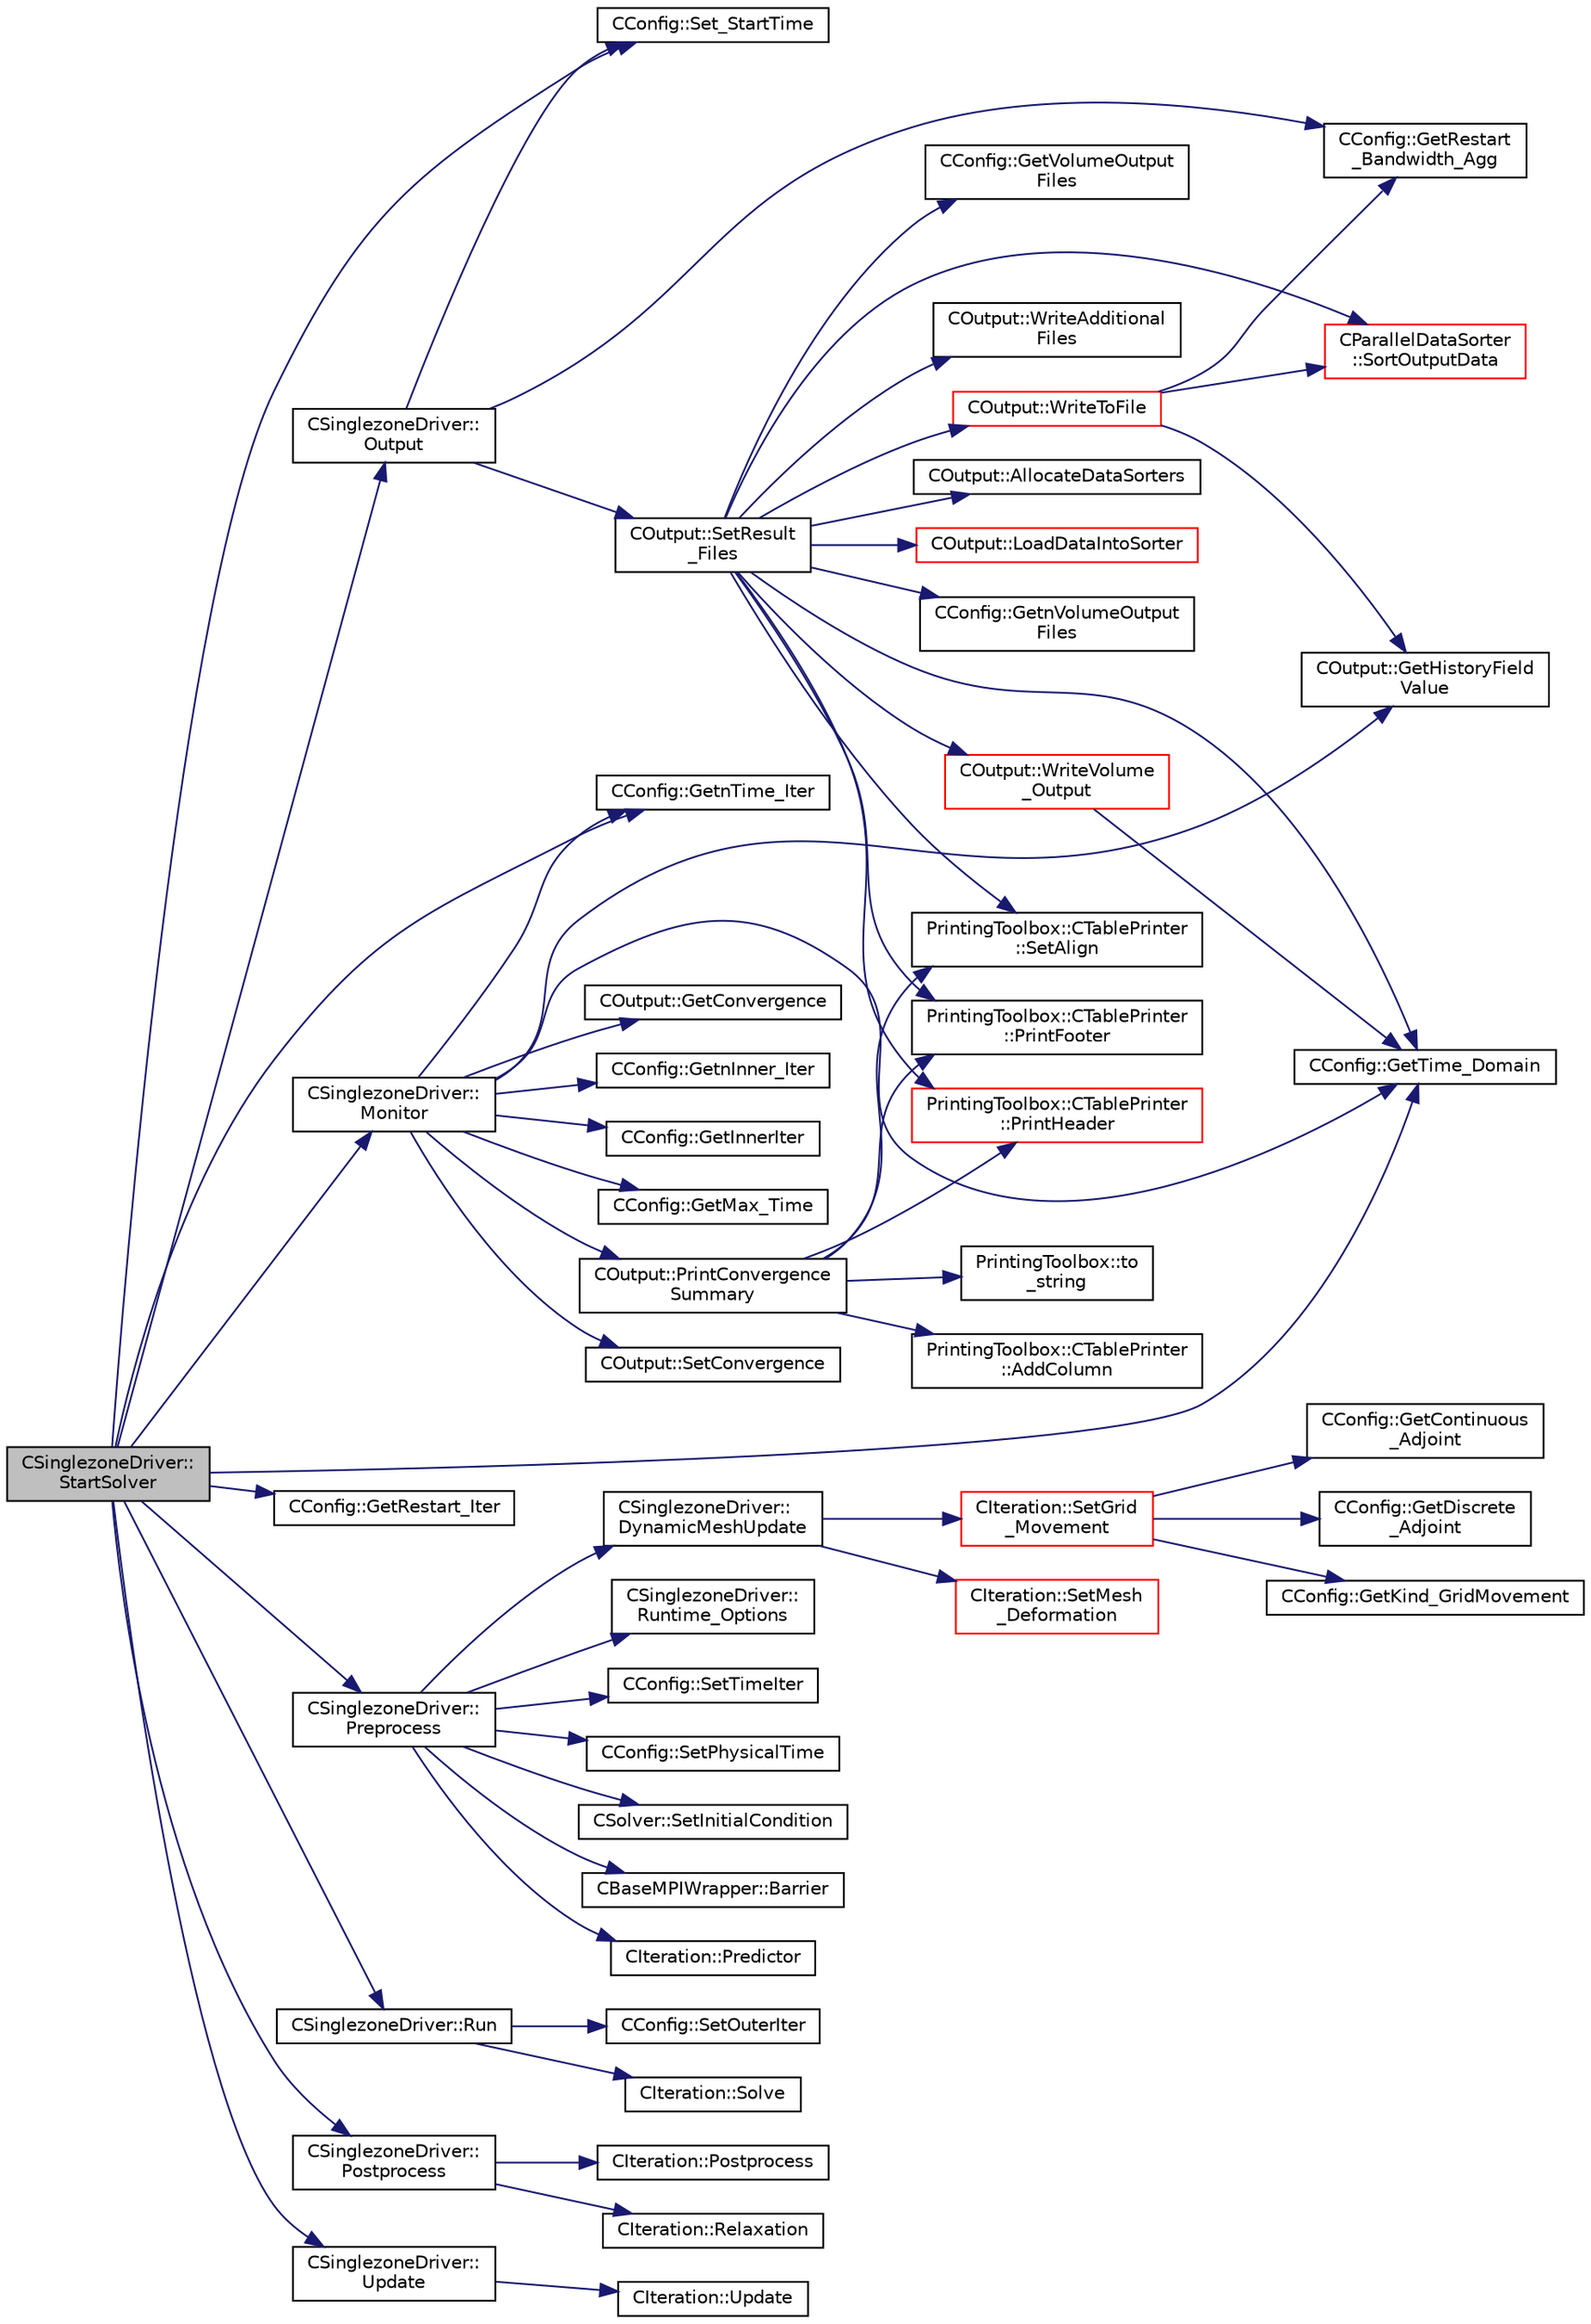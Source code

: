 digraph "CSinglezoneDriver::StartSolver"
{
  edge [fontname="Helvetica",fontsize="10",labelfontname="Helvetica",labelfontsize="10"];
  node [fontname="Helvetica",fontsize="10",shape=record];
  rankdir="LR";
  Node505 [label="CSinglezoneDriver::\lStartSolver",height=0.2,width=0.4,color="black", fillcolor="grey75", style="filled", fontcolor="black"];
  Node505 -> Node506 [color="midnightblue",fontsize="10",style="solid",fontname="Helvetica"];
  Node506 [label="CConfig::Set_StartTime",height=0.2,width=0.4,color="black", fillcolor="white", style="filled",URL="$class_c_config.html#aedf3896a475f7729d217dfe27f6da3e8",tooltip="Set the start time to track a phase of the code (preprocessing, compute, output). ..."];
  Node505 -> Node507 [color="midnightblue",fontsize="10",style="solid",fontname="Helvetica"];
  Node507 [label="CConfig::GetTime_Domain",height=0.2,width=0.4,color="black", fillcolor="white", style="filled",URL="$class_c_config.html#a6a11350b3c8d7577318be43cda6f7292",tooltip="Check if the multizone problem is solved for time domain. "];
  Node505 -> Node508 [color="midnightblue",fontsize="10",style="solid",fontname="Helvetica"];
  Node508 [label="CConfig::GetnTime_Iter",height=0.2,width=0.4,color="black", fillcolor="white", style="filled",URL="$class_c_config.html#ace224394bbd9137de2367a6bd1cc9dcd",tooltip="Get the number of time iterations. "];
  Node505 -> Node509 [color="midnightblue",fontsize="10",style="solid",fontname="Helvetica"];
  Node509 [label="CConfig::GetRestart_Iter",height=0.2,width=0.4,color="black", fillcolor="white", style="filled",URL="$class_c_config.html#adc13797fe94c17845a382dc34f706cfb",tooltip="Get the restart iteration. "];
  Node505 -> Node510 [color="midnightblue",fontsize="10",style="solid",fontname="Helvetica"];
  Node510 [label="CSinglezoneDriver::\lPreprocess",height=0.2,width=0.4,color="black", fillcolor="white", style="filled",URL="$class_c_singlezone_driver.html#adc6587c2d0cd656a4fbdebaf611fbbc8",tooltip="Preprocess the single-zone iteration. "];
  Node510 -> Node511 [color="midnightblue",fontsize="10",style="solid",fontname="Helvetica"];
  Node511 [label="CSinglezoneDriver::\lRuntime_Options",height=0.2,width=0.4,color="black", fillcolor="white", style="filled",URL="$class_c_singlezone_driver.html#a98e511508390bd9008e94ae60382b500",tooltip="Runtime_Parsing. "];
  Node510 -> Node512 [color="midnightblue",fontsize="10",style="solid",fontname="Helvetica"];
  Node512 [label="CConfig::SetTimeIter",height=0.2,width=0.4,color="black", fillcolor="white", style="filled",URL="$class_c_config.html#adacd509eaa7fb19fd3d89a9c6a51222e",tooltip="Set the current time iteration number. "];
  Node510 -> Node513 [color="midnightblue",fontsize="10",style="solid",fontname="Helvetica"];
  Node513 [label="CConfig::SetPhysicalTime",height=0.2,width=0.4,color="black", fillcolor="white", style="filled",URL="$class_c_config.html#a40da15666c94c59c6dff1ecda6f388fd",tooltip="Set the current physical time. "];
  Node510 -> Node514 [color="midnightblue",fontsize="10",style="solid",fontname="Helvetica"];
  Node514 [label="CSolver::SetInitialCondition",height=0.2,width=0.4,color="black", fillcolor="white", style="filled",URL="$class_c_solver.html#aa201cf141d64d08db13eb6a75beb78b5",tooltip="A virtual member. "];
  Node510 -> Node515 [color="midnightblue",fontsize="10",style="solid",fontname="Helvetica"];
  Node515 [label="CBaseMPIWrapper::Barrier",height=0.2,width=0.4,color="black", fillcolor="white", style="filled",URL="$class_c_base_m_p_i_wrapper.html#a07f24df31c87ac960540ce8ac2b407d2"];
  Node510 -> Node516 [color="midnightblue",fontsize="10",style="solid",fontname="Helvetica"];
  Node516 [label="CIteration::Predictor",height=0.2,width=0.4,color="black", fillcolor="white", style="filled",URL="$class_c_iteration.html#ad1aa22da1fdeb6c6ca15bcd9aea5a158",tooltip="A virtual member. "];
  Node510 -> Node517 [color="midnightblue",fontsize="10",style="solid",fontname="Helvetica"];
  Node517 [label="CSinglezoneDriver::\lDynamicMeshUpdate",height=0.2,width=0.4,color="black", fillcolor="white", style="filled",URL="$class_c_singlezone_driver.html#a8cf4c7786b495d459818b656a7f6a357",tooltip="Perform a dynamic mesh deformation, included grid velocity computation and the update of the multigri..."];
  Node517 -> Node518 [color="midnightblue",fontsize="10",style="solid",fontname="Helvetica"];
  Node518 [label="CIteration::SetGrid\l_Movement",height=0.2,width=0.4,color="red", fillcolor="white", style="filled",URL="$class_c_iteration.html#a7b36785762f6b0c214569b185b858b6c",tooltip="Updates the positions and grid velocities for dynamic meshes between physical time steps..."];
  Node518 -> Node519 [color="midnightblue",fontsize="10",style="solid",fontname="Helvetica"];
  Node519 [label="CConfig::GetKind_GridMovement",height=0.2,width=0.4,color="black", fillcolor="white", style="filled",URL="$class_c_config.html#ab598508566cb08cb9929934d433ce400",tooltip="Get the type of dynamic mesh motion. Each zone gets a config file. "];
  Node518 -> Node520 [color="midnightblue",fontsize="10",style="solid",fontname="Helvetica"];
  Node520 [label="CConfig::GetContinuous\l_Adjoint",height=0.2,width=0.4,color="black", fillcolor="white", style="filled",URL="$class_c_config.html#a2917fd8eeb6a8bf275a3fc351aac2a5e",tooltip="Determines if problem is adjoint. "];
  Node518 -> Node521 [color="midnightblue",fontsize="10",style="solid",fontname="Helvetica"];
  Node521 [label="CConfig::GetDiscrete\l_Adjoint",height=0.2,width=0.4,color="black", fillcolor="white", style="filled",URL="$class_c_config.html#abe9f117dab934d76e518a9e8e40b142a",tooltip="Get the indicator whether we are solving an discrete adjoint problem. "];
  Node517 -> Node710 [color="midnightblue",fontsize="10",style="solid",fontname="Helvetica"];
  Node710 [label="CIteration::SetMesh\l_Deformation",height=0.2,width=0.4,color="red", fillcolor="white", style="filled",URL="$class_c_iteration.html#a7bc004221a3dacd43e122779bd4e43b8",tooltip="Run the mesh deformation algorithms. "];
  Node505 -> Node718 [color="midnightblue",fontsize="10",style="solid",fontname="Helvetica"];
  Node718 [label="CSinglezoneDriver::Run",height=0.2,width=0.4,color="black", fillcolor="white", style="filled",URL="$class_c_singlezone_driver.html#a5c66ec4693625bff9c2fe224bad78773",tooltip="Run the iteration for ZONE_0. "];
  Node718 -> Node719 [color="midnightblue",fontsize="10",style="solid",fontname="Helvetica"];
  Node719 [label="CConfig::SetOuterIter",height=0.2,width=0.4,color="black", fillcolor="white", style="filled",URL="$class_c_config.html#a83b944512ee75c2997399e9ab39bd2db",tooltip="Set the current FSI iteration number. "];
  Node718 -> Node720 [color="midnightblue",fontsize="10",style="solid",fontname="Helvetica"];
  Node720 [label="CIteration::Solve",height=0.2,width=0.4,color="black", fillcolor="white", style="filled",URL="$class_c_iteration.html#a345e42026f8724cc6dd4fc862c014a44",tooltip="A virtual member. "];
  Node505 -> Node721 [color="midnightblue",fontsize="10",style="solid",fontname="Helvetica"];
  Node721 [label="CSinglezoneDriver::\lPostprocess",height=0.2,width=0.4,color="black", fillcolor="white", style="filled",URL="$class_c_singlezone_driver.html#ab403dc50cbc8099591607ea08b4cb87d",tooltip="Postprocess the iteration for ZONE_0. "];
  Node721 -> Node722 [color="midnightblue",fontsize="10",style="solid",fontname="Helvetica"];
  Node722 [label="CIteration::Postprocess",height=0.2,width=0.4,color="black", fillcolor="white", style="filled",URL="$class_c_iteration.html#aec4ebac21acef1f59bbf60f123d35c07",tooltip="A virtual member. "];
  Node721 -> Node723 [color="midnightblue",fontsize="10",style="solid",fontname="Helvetica"];
  Node723 [label="CIteration::Relaxation",height=0.2,width=0.4,color="black", fillcolor="white", style="filled",URL="$class_c_iteration.html#aca3e98407b1ff31a566f053d79aac85c",tooltip="A virtual member. "];
  Node505 -> Node724 [color="midnightblue",fontsize="10",style="solid",fontname="Helvetica"];
  Node724 [label="CSinglezoneDriver::\lUpdate",height=0.2,width=0.4,color="black", fillcolor="white", style="filled",URL="$class_c_singlezone_driver.html#af347ab29a46a6d0b4fb6a094f5d9abc8",tooltip="Update the dual-time solution within multiple zones. "];
  Node724 -> Node725 [color="midnightblue",fontsize="10",style="solid",fontname="Helvetica"];
  Node725 [label="CIteration::Update",height=0.2,width=0.4,color="black", fillcolor="white", style="filled",URL="$class_c_iteration.html#aa0cc352a495c6a12740a941eeb63f2e8",tooltip="A virtual member. "];
  Node505 -> Node726 [color="midnightblue",fontsize="10",style="solid",fontname="Helvetica"];
  Node726 [label="CSinglezoneDriver::\lMonitor",height=0.2,width=0.4,color="black", fillcolor="white", style="filled",URL="$class_c_singlezone_driver.html#ad87a636b4a2568cd4affce22a53e4872",tooltip="Monitor. "];
  Node726 -> Node727 [color="midnightblue",fontsize="10",style="solid",fontname="Helvetica"];
  Node727 [label="CConfig::GetnInner_Iter",height=0.2,width=0.4,color="black", fillcolor="white", style="filled",URL="$class_c_config.html#a448aa905877c21aae95be81e73fbb27c",tooltip="Get the number of inner iterations. "];
  Node726 -> Node728 [color="midnightblue",fontsize="10",style="solid",fontname="Helvetica"];
  Node728 [label="CConfig::GetInnerIter",height=0.2,width=0.4,color="black", fillcolor="white", style="filled",URL="$class_c_config.html#afb04e3794a1a3cef3c5897f31f2efd2d",tooltip="Get the current FSI iteration number. "];
  Node726 -> Node508 [color="midnightblue",fontsize="10",style="solid",fontname="Helvetica"];
  Node726 -> Node729 [color="midnightblue",fontsize="10",style="solid",fontname="Helvetica"];
  Node729 [label="CConfig::GetMax_Time",height=0.2,width=0.4,color="black", fillcolor="white", style="filled",URL="$class_c_config.html#a8996e18a7d732a2594660586f983cb6a",tooltip="Get the maximum simulation time for time-domain problems. "];
  Node726 -> Node730 [color="midnightblue",fontsize="10",style="solid",fontname="Helvetica"];
  Node730 [label="COutput::GetHistoryField\lValue",height=0.2,width=0.4,color="black", fillcolor="white", style="filled",URL="$class_c_output.html#aee0f98850225dbdba4f30b0d4fc63e77",tooltip="Get the value of particular history output field. "];
  Node726 -> Node507 [color="midnightblue",fontsize="10",style="solid",fontname="Helvetica"];
  Node726 -> Node731 [color="midnightblue",fontsize="10",style="solid",fontname="Helvetica"];
  Node731 [label="COutput::GetConvergence",height=0.2,width=0.4,color="black", fillcolor="white", style="filled",URL="$class_c_output.html#a64ad9a7510dd45325d694f184ec5f6db",tooltip="Get convergence of the problem. "];
  Node726 -> Node732 [color="midnightblue",fontsize="10",style="solid",fontname="Helvetica"];
  Node732 [label="COutput::PrintConvergence\lSummary",height=0.2,width=0.4,color="black", fillcolor="white", style="filled",URL="$class_c_output.html#a383bf46bc29c7719974a59b3213b2ad3",tooltip="Print a summary of the convergence to screen. "];
  Node732 -> Node733 [color="midnightblue",fontsize="10",style="solid",fontname="Helvetica"];
  Node733 [label="PrintingToolbox::CTablePrinter\l::AddColumn",height=0.2,width=0.4,color="black", fillcolor="white", style="filled",URL="$class_printing_toolbox_1_1_c_table_printer.html#af3ddbf0da1a37cc37be7caac031dd4c4",tooltip="Add a column to the table by specifiying the header name and the width. "];
  Node732 -> Node734 [color="midnightblue",fontsize="10",style="solid",fontname="Helvetica"];
  Node734 [label="PrintingToolbox::CTablePrinter\l::SetAlign",height=0.2,width=0.4,color="black", fillcolor="white", style="filled",URL="$class_printing_toolbox_1_1_c_table_printer.html#ad3691499a7bfa024bf97a7fc00ef33c7",tooltip="Set the alignment of the table entries (CENTER only works for the header at the moment). "];
  Node732 -> Node735 [color="midnightblue",fontsize="10",style="solid",fontname="Helvetica"];
  Node735 [label="PrintingToolbox::CTablePrinter\l::PrintHeader",height=0.2,width=0.4,color="red", fillcolor="white", style="filled",URL="$class_printing_toolbox_1_1_c_table_printer.html#a475fafce69bdc78e973a2546e6e6be76",tooltip="Print the header. "];
  Node732 -> Node737 [color="midnightblue",fontsize="10",style="solid",fontname="Helvetica"];
  Node737 [label="PrintingToolbox::to\l_string",height=0.2,width=0.4,color="black", fillcolor="white", style="filled",URL="$namespace_printing_toolbox.html#a382f3911ccba468c241c530ae0c78b63"];
  Node732 -> Node738 [color="midnightblue",fontsize="10",style="solid",fontname="Helvetica"];
  Node738 [label="PrintingToolbox::CTablePrinter\l::PrintFooter",height=0.2,width=0.4,color="black", fillcolor="white", style="filled",URL="$class_printing_toolbox_1_1_c_table_printer.html#ac1bc6229daf9b3181de565905281ee2a",tooltip="Print the footer. "];
  Node726 -> Node739 [color="midnightblue",fontsize="10",style="solid",fontname="Helvetica"];
  Node739 [label="COutput::SetConvergence",height=0.2,width=0.4,color="black", fillcolor="white", style="filled",URL="$class_c_output.html#a019dbfecca599d8724009d791986c613",tooltip="Set the value of the convergence flag. "];
  Node505 -> Node740 [color="midnightblue",fontsize="10",style="solid",fontname="Helvetica"];
  Node740 [label="CSinglezoneDriver::\lOutput",height=0.2,width=0.4,color="black", fillcolor="white", style="filled",URL="$class_c_singlezone_driver.html#afc32b69df4468ab19f5285782b91f0be",tooltip="Output the solution in solution file. "];
  Node740 -> Node741 [color="midnightblue",fontsize="10",style="solid",fontname="Helvetica"];
  Node741 [label="COutput::SetResult\l_Files",height=0.2,width=0.4,color="black", fillcolor="white", style="filled",URL="$class_c_output.html#a8cae0e94e8769f55d5865df600acbc2f",tooltip="Loop through all requested output files and write the volume output data. "];
  Node741 -> Node742 [color="midnightblue",fontsize="10",style="solid",fontname="Helvetica"];
  Node742 [label="COutput::WriteVolume\l_Output",height=0.2,width=0.4,color="red", fillcolor="white", style="filled",URL="$class_c_output.html#a6bb81c295bd6c8f355af10e70ef722cf",tooltip="Determines if the the volume output should be written. "];
  Node742 -> Node507 [color="midnightblue",fontsize="10",style="solid",fontname="Helvetica"];
  Node741 -> Node744 [color="midnightblue",fontsize="10",style="solid",fontname="Helvetica"];
  Node744 [label="COutput::AllocateDataSorters",height=0.2,width=0.4,color="black", fillcolor="white", style="filled",URL="$class_c_output.html#a576a9991a81b18368a1f8ad09b8c65cf",tooltip="Allocates the data sorters if necessary. "];
  Node741 -> Node507 [color="midnightblue",fontsize="10",style="solid",fontname="Helvetica"];
  Node741 -> Node745 [color="midnightblue",fontsize="10",style="solid",fontname="Helvetica"];
  Node745 [label="COutput::LoadDataIntoSorter",height=0.2,width=0.4,color="red", fillcolor="white", style="filled",URL="$class_c_output.html#ac54efb9d794c522e1bef6cb4ed0d5b9f",tooltip="Load up the values of the requested volume fields into ::Local_Data array. "];
  Node741 -> Node753 [color="midnightblue",fontsize="10",style="solid",fontname="Helvetica"];
  Node753 [label="CParallelDataSorter\l::SortOutputData",height=0.2,width=0.4,color="red", fillcolor="white", style="filled",URL="$class_c_parallel_data_sorter.html#a44dd56ef2671d15e21eacf3fda758a83",tooltip="Sort the output data for each grid node into a linear partitioning across all processors. "];
  Node741 -> Node754 [color="midnightblue",fontsize="10",style="solid",fontname="Helvetica"];
  Node754 [label="CConfig::GetnVolumeOutput\lFiles",height=0.2,width=0.4,color="black", fillcolor="white", style="filled",URL="$class_c_config.html#a6cf9854bcb405076da4fd7ae74569bf5",tooltip="GetnVolumeOutputFiles. "];
  Node741 -> Node755 [color="midnightblue",fontsize="10",style="solid",fontname="Helvetica"];
  Node755 [label="CConfig::GetVolumeOutput\lFiles",height=0.2,width=0.4,color="black", fillcolor="white", style="filled",URL="$class_c_config.html#a4b0bfd46ed50cdab8d7d232f2d44c190",tooltip="GetVolumeOutputFiles. "];
  Node741 -> Node734 [color="midnightblue",fontsize="10",style="solid",fontname="Helvetica"];
  Node741 -> Node735 [color="midnightblue",fontsize="10",style="solid",fontname="Helvetica"];
  Node741 -> Node756 [color="midnightblue",fontsize="10",style="solid",fontname="Helvetica"];
  Node756 [label="COutput::WriteToFile",height=0.2,width=0.4,color="red", fillcolor="white", style="filled",URL="$class_c_output.html#af8fba1a012ec9464eb70e45d0bade78a",tooltip="Allocates the appropriate file writer based on the chosen format and writes sorted data to file..."];
  Node756 -> Node753 [color="midnightblue",fontsize="10",style="solid",fontname="Helvetica"];
  Node756 -> Node730 [color="midnightblue",fontsize="10",style="solid",fontname="Helvetica"];
  Node756 -> Node767 [color="midnightblue",fontsize="10",style="solid",fontname="Helvetica"];
  Node767 [label="CConfig::GetRestart\l_Bandwidth_Agg",height=0.2,width=0.4,color="black", fillcolor="white", style="filled",URL="$class_c_config.html#ae7a529cf315ec4396ab0d7ac1d1ba643",tooltip="Set the sum of the bandwidth for writing binary restarts (to be averaged later). "];
  Node741 -> Node738 [color="midnightblue",fontsize="10",style="solid",fontname="Helvetica"];
  Node741 -> Node768 [color="midnightblue",fontsize="10",style="solid",fontname="Helvetica"];
  Node768 [label="COutput::WriteAdditional\lFiles",height=0.2,width=0.4,color="black", fillcolor="white", style="filled",URL="$class_c_output.html#a62857be8ebc907de66597e5ce40d9434",tooltip="Write any additional files defined for the current solver. "];
  Node740 -> Node767 [color="midnightblue",fontsize="10",style="solid",fontname="Helvetica"];
  Node740 -> Node506 [color="midnightblue",fontsize="10",style="solid",fontname="Helvetica"];
}
